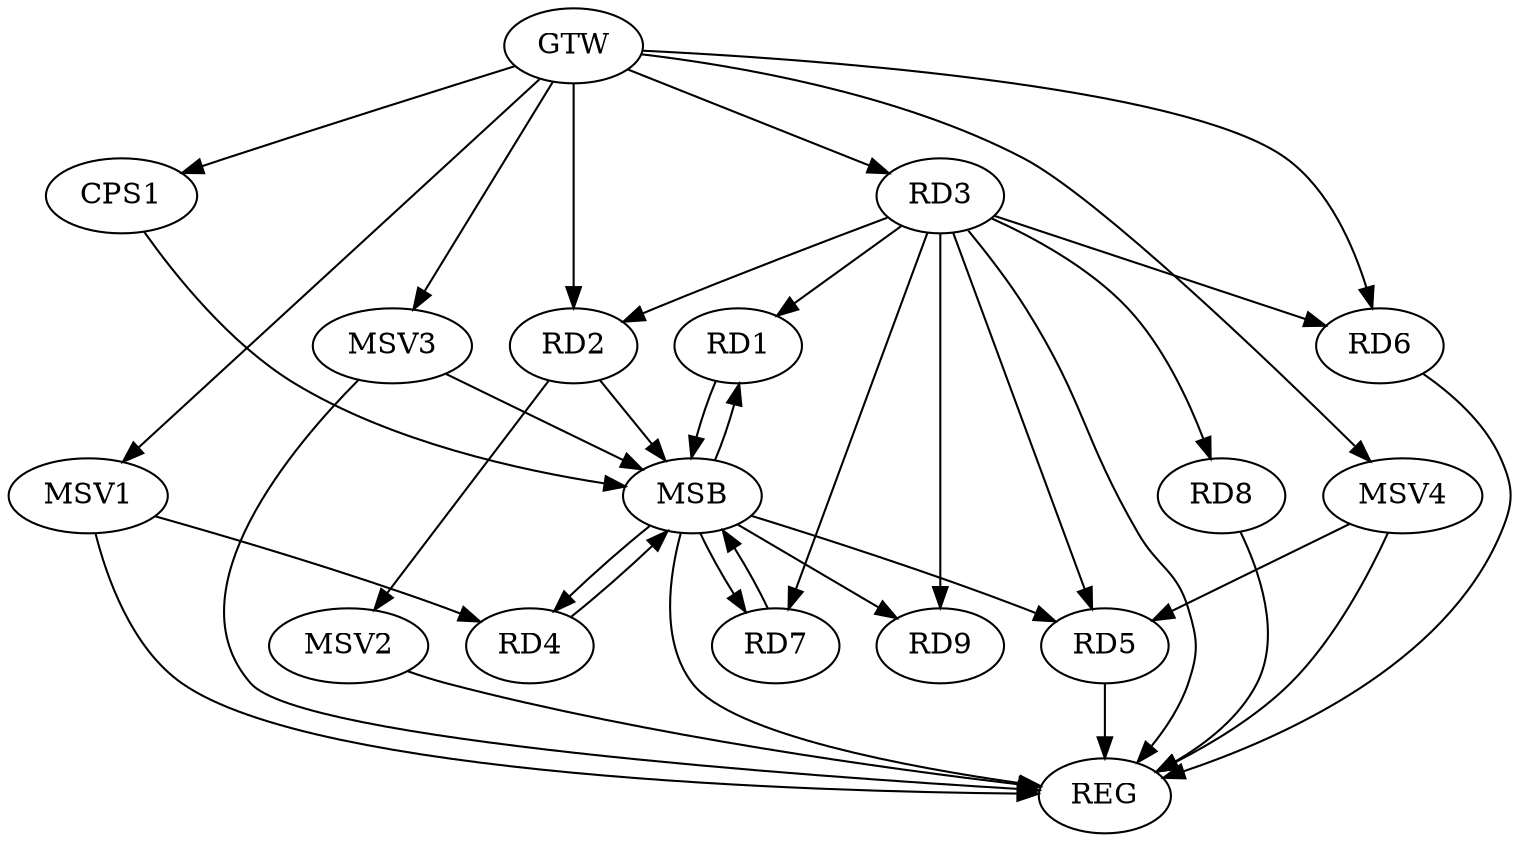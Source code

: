 strict digraph G {
  RD1 [ label="RD1" ];
  RD2 [ label="RD2" ];
  RD3 [ label="RD3" ];
  RD4 [ label="RD4" ];
  RD5 [ label="RD5" ];
  RD6 [ label="RD6" ];
  RD7 [ label="RD7" ];
  RD8 [ label="RD8" ];
  RD9 [ label="RD9" ];
  CPS1 [ label="CPS1" ];
  GTW [ label="GTW" ];
  REG [ label="REG" ];
  MSB [ label="MSB" ];
  MSV1 [ label="MSV1" ];
  MSV2 [ label="MSV2" ];
  MSV3 [ label="MSV3" ];
  MSV4 [ label="MSV4" ];
  RD3 -> RD7;
  GTW -> RD2;
  GTW -> RD3;
  GTW -> RD6;
  GTW -> CPS1;
  RD3 -> REG;
  RD5 -> REG;
  RD6 -> REG;
  RD8 -> REG;
  RD1 -> MSB;
  MSB -> REG;
  RD2 -> MSB;
  MSB -> RD4;
  MSB -> RD5;
  MSB -> RD9;
  RD4 -> MSB;
  MSB -> RD1;
  RD7 -> MSB;
  CPS1 -> MSB;
  MSB -> RD7;
  RD3 -> RD1;
  RD3 -> RD9;
  RD3 -> RD8;
  RD3 -> RD2;
  RD3 -> RD6;
  RD3 -> RD5;
  MSV1 -> RD4;
  GTW -> MSV1;
  MSV1 -> REG;
  RD2 -> MSV2;
  MSV2 -> REG;
  MSV3 -> MSB;
  GTW -> MSV3;
  MSV3 -> REG;
  MSV4 -> RD5;
  GTW -> MSV4;
  MSV4 -> REG;
}
